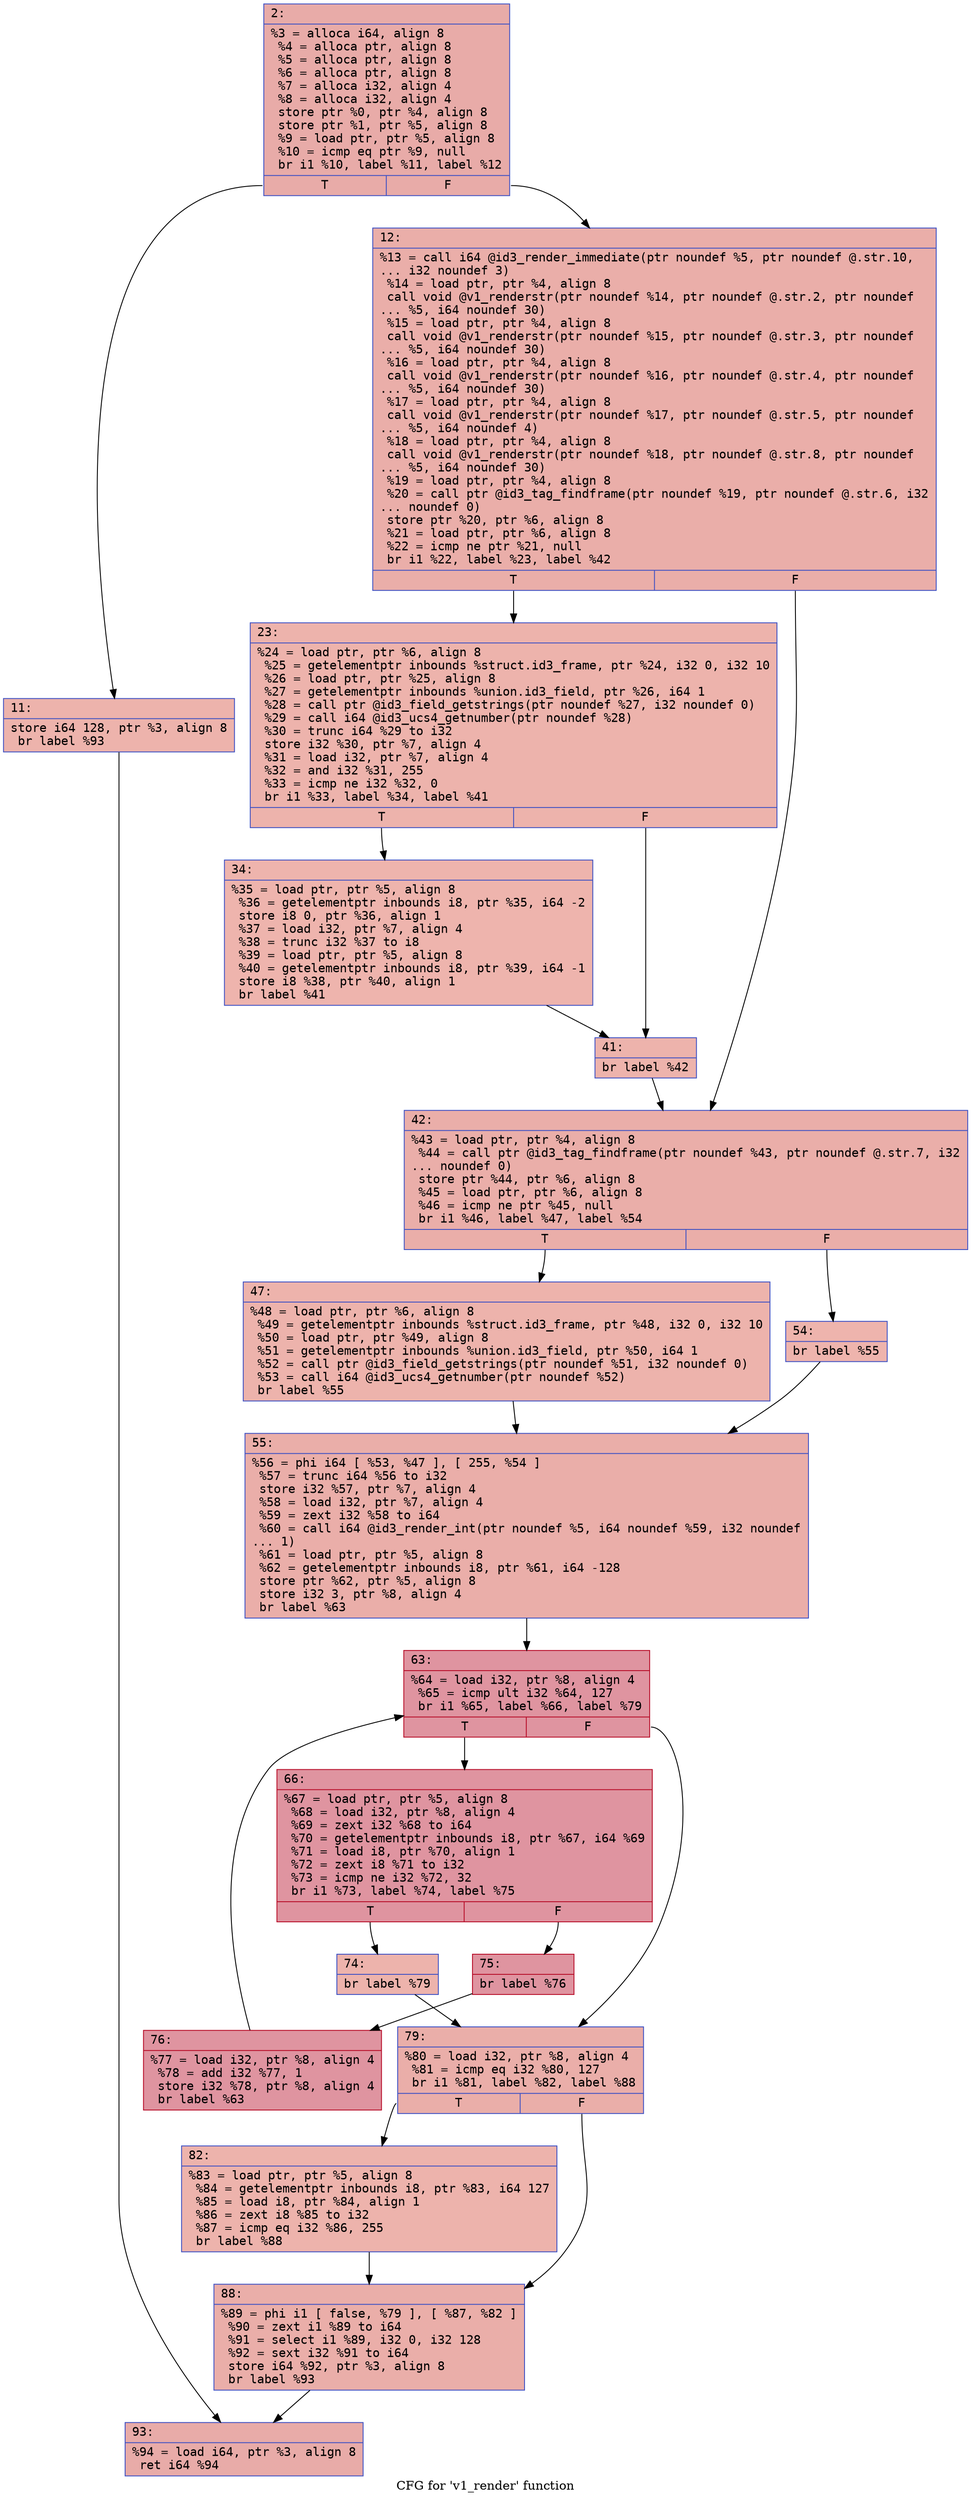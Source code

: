 digraph "CFG for 'v1_render' function" {
	label="CFG for 'v1_render' function";

	Node0x600001497d40 [shape=record,color="#3d50c3ff", style=filled, fillcolor="#cc403a70" fontname="Courier",label="{2:\l|  %3 = alloca i64, align 8\l  %4 = alloca ptr, align 8\l  %5 = alloca ptr, align 8\l  %6 = alloca ptr, align 8\l  %7 = alloca i32, align 4\l  %8 = alloca i32, align 4\l  store ptr %0, ptr %4, align 8\l  store ptr %1, ptr %5, align 8\l  %9 = load ptr, ptr %5, align 8\l  %10 = icmp eq ptr %9, null\l  br i1 %10, label %11, label %12\l|{<s0>T|<s1>F}}"];
	Node0x600001497d40:s0 -> Node0x600001497d90[tooltip="2 -> 11\nProbability 37.50%" ];
	Node0x600001497d40:s1 -> Node0x600001497de0[tooltip="2 -> 12\nProbability 62.50%" ];
	Node0x600001497d90 [shape=record,color="#3d50c3ff", style=filled, fillcolor="#d6524470" fontname="Courier",label="{11:\l|  store i64 128, ptr %3, align 8\l  br label %93\l}"];
	Node0x600001497d90 -> Node0x600001488320[tooltip="11 -> 93\nProbability 100.00%" ];
	Node0x600001497de0 [shape=record,color="#3d50c3ff", style=filled, fillcolor="#d0473d70" fontname="Courier",label="{12:\l|  %13 = call i64 @id3_render_immediate(ptr noundef %5, ptr noundef @.str.10,\l... i32 noundef 3)\l  %14 = load ptr, ptr %4, align 8\l  call void @v1_renderstr(ptr noundef %14, ptr noundef @.str.2, ptr noundef\l... %5, i64 noundef 30)\l  %15 = load ptr, ptr %4, align 8\l  call void @v1_renderstr(ptr noundef %15, ptr noundef @.str.3, ptr noundef\l... %5, i64 noundef 30)\l  %16 = load ptr, ptr %4, align 8\l  call void @v1_renderstr(ptr noundef %16, ptr noundef @.str.4, ptr noundef\l... %5, i64 noundef 30)\l  %17 = load ptr, ptr %4, align 8\l  call void @v1_renderstr(ptr noundef %17, ptr noundef @.str.5, ptr noundef\l... %5, i64 noundef 4)\l  %18 = load ptr, ptr %4, align 8\l  call void @v1_renderstr(ptr noundef %18, ptr noundef @.str.8, ptr noundef\l... %5, i64 noundef 30)\l  %19 = load ptr, ptr %4, align 8\l  %20 = call ptr @id3_tag_findframe(ptr noundef %19, ptr noundef @.str.6, i32\l... noundef 0)\l  store ptr %20, ptr %6, align 8\l  %21 = load ptr, ptr %6, align 8\l  %22 = icmp ne ptr %21, null\l  br i1 %22, label %23, label %42\l|{<s0>T|<s1>F}}"];
	Node0x600001497de0:s0 -> Node0x600001497e30[tooltip="12 -> 23\nProbability 62.50%" ];
	Node0x600001497de0:s1 -> Node0x600001497f20[tooltip="12 -> 42\nProbability 37.50%" ];
	Node0x600001497e30 [shape=record,color="#3d50c3ff", style=filled, fillcolor="#d6524470" fontname="Courier",label="{23:\l|  %24 = load ptr, ptr %6, align 8\l  %25 = getelementptr inbounds %struct.id3_frame, ptr %24, i32 0, i32 10\l  %26 = load ptr, ptr %25, align 8\l  %27 = getelementptr inbounds %union.id3_field, ptr %26, i64 1\l  %28 = call ptr @id3_field_getstrings(ptr noundef %27, i32 noundef 0)\l  %29 = call i64 @id3_ucs4_getnumber(ptr noundef %28)\l  %30 = trunc i64 %29 to i32\l  store i32 %30, ptr %7, align 4\l  %31 = load i32, ptr %7, align 4\l  %32 = and i32 %31, 255\l  %33 = icmp ne i32 %32, 0\l  br i1 %33, label %34, label %41\l|{<s0>T|<s1>F}}"];
	Node0x600001497e30:s0 -> Node0x600001497e80[tooltip="23 -> 34\nProbability 62.50%" ];
	Node0x600001497e30:s1 -> Node0x600001497ed0[tooltip="23 -> 41\nProbability 37.50%" ];
	Node0x600001497e80 [shape=record,color="#3d50c3ff", style=filled, fillcolor="#d8564670" fontname="Courier",label="{34:\l|  %35 = load ptr, ptr %5, align 8\l  %36 = getelementptr inbounds i8, ptr %35, i64 -2\l  store i8 0, ptr %36, align 1\l  %37 = load i32, ptr %7, align 4\l  %38 = trunc i32 %37 to i8\l  %39 = load ptr, ptr %5, align 8\l  %40 = getelementptr inbounds i8, ptr %39, i64 -1\l  store i8 %38, ptr %40, align 1\l  br label %41\l}"];
	Node0x600001497e80 -> Node0x600001497ed0[tooltip="34 -> 41\nProbability 100.00%" ];
	Node0x600001497ed0 [shape=record,color="#3d50c3ff", style=filled, fillcolor="#d6524470" fontname="Courier",label="{41:\l|  br label %42\l}"];
	Node0x600001497ed0 -> Node0x600001497f20[tooltip="41 -> 42\nProbability 100.00%" ];
	Node0x600001497f20 [shape=record,color="#3d50c3ff", style=filled, fillcolor="#d0473d70" fontname="Courier",label="{42:\l|  %43 = load ptr, ptr %4, align 8\l  %44 = call ptr @id3_tag_findframe(ptr noundef %43, ptr noundef @.str.7, i32\l... noundef 0)\l  store ptr %44, ptr %6, align 8\l  %45 = load ptr, ptr %6, align 8\l  %46 = icmp ne ptr %45, null\l  br i1 %46, label %47, label %54\l|{<s0>T|<s1>F}}"];
	Node0x600001497f20:s0 -> Node0x600001497f70[tooltip="42 -> 47\nProbability 62.50%" ];
	Node0x600001497f20:s1 -> Node0x600001488000[tooltip="42 -> 54\nProbability 37.50%" ];
	Node0x600001497f70 [shape=record,color="#3d50c3ff", style=filled, fillcolor="#d6524470" fontname="Courier",label="{47:\l|  %48 = load ptr, ptr %6, align 8\l  %49 = getelementptr inbounds %struct.id3_frame, ptr %48, i32 0, i32 10\l  %50 = load ptr, ptr %49, align 8\l  %51 = getelementptr inbounds %union.id3_field, ptr %50, i64 1\l  %52 = call ptr @id3_field_getstrings(ptr noundef %51, i32 noundef 0)\l  %53 = call i64 @id3_ucs4_getnumber(ptr noundef %52)\l  br label %55\l}"];
	Node0x600001497f70 -> Node0x600001488050[tooltip="47 -> 55\nProbability 100.00%" ];
	Node0x600001488000 [shape=record,color="#3d50c3ff", style=filled, fillcolor="#d8564670" fontname="Courier",label="{54:\l|  br label %55\l}"];
	Node0x600001488000 -> Node0x600001488050[tooltip="54 -> 55\nProbability 100.00%" ];
	Node0x600001488050 [shape=record,color="#3d50c3ff", style=filled, fillcolor="#d0473d70" fontname="Courier",label="{55:\l|  %56 = phi i64 [ %53, %47 ], [ 255, %54 ]\l  %57 = trunc i64 %56 to i32\l  store i32 %57, ptr %7, align 4\l  %58 = load i32, ptr %7, align 4\l  %59 = zext i32 %58 to i64\l  %60 = call i64 @id3_render_int(ptr noundef %5, i64 noundef %59, i32 noundef\l... 1)\l  %61 = load ptr, ptr %5, align 8\l  %62 = getelementptr inbounds i8, ptr %61, i64 -128\l  store ptr %62, ptr %5, align 8\l  store i32 3, ptr %8, align 4\l  br label %63\l}"];
	Node0x600001488050 -> Node0x6000014880a0[tooltip="55 -> 63\nProbability 100.00%" ];
	Node0x6000014880a0 [shape=record,color="#b70d28ff", style=filled, fillcolor="#b70d2870" fontname="Courier",label="{63:\l|  %64 = load i32, ptr %8, align 4\l  %65 = icmp ult i32 %64, 127\l  br i1 %65, label %66, label %79\l|{<s0>T|<s1>F}}"];
	Node0x6000014880a0:s0 -> Node0x6000014880f0[tooltip="63 -> 66\nProbability 96.88%" ];
	Node0x6000014880a0:s1 -> Node0x600001488230[tooltip="63 -> 79\nProbability 3.12%" ];
	Node0x6000014880f0 [shape=record,color="#b70d28ff", style=filled, fillcolor="#b70d2870" fontname="Courier",label="{66:\l|  %67 = load ptr, ptr %5, align 8\l  %68 = load i32, ptr %8, align 4\l  %69 = zext i32 %68 to i64\l  %70 = getelementptr inbounds i8, ptr %67, i64 %69\l  %71 = load i8, ptr %70, align 1\l  %72 = zext i8 %71 to i32\l  %73 = icmp ne i32 %72, 32\l  br i1 %73, label %74, label %75\l|{<s0>T|<s1>F}}"];
	Node0x6000014880f0:s0 -> Node0x600001488140[tooltip="66 -> 74\nProbability 3.12%" ];
	Node0x6000014880f0:s1 -> Node0x600001488190[tooltip="66 -> 75\nProbability 96.88%" ];
	Node0x600001488140 [shape=record,color="#3d50c3ff", style=filled, fillcolor="#d6524470" fontname="Courier",label="{74:\l|  br label %79\l}"];
	Node0x600001488140 -> Node0x600001488230[tooltip="74 -> 79\nProbability 100.00%" ];
	Node0x600001488190 [shape=record,color="#b70d28ff", style=filled, fillcolor="#b70d2870" fontname="Courier",label="{75:\l|  br label %76\l}"];
	Node0x600001488190 -> Node0x6000014881e0[tooltip="75 -> 76\nProbability 100.00%" ];
	Node0x6000014881e0 [shape=record,color="#b70d28ff", style=filled, fillcolor="#b70d2870" fontname="Courier",label="{76:\l|  %77 = load i32, ptr %8, align 4\l  %78 = add i32 %77, 1\l  store i32 %78, ptr %8, align 4\l  br label %63\l}"];
	Node0x6000014881e0 -> Node0x6000014880a0[tooltip="76 -> 63\nProbability 100.00%" ];
	Node0x600001488230 [shape=record,color="#3d50c3ff", style=filled, fillcolor="#d0473d70" fontname="Courier",label="{79:\l|  %80 = load i32, ptr %8, align 4\l  %81 = icmp eq i32 %80, 127\l  br i1 %81, label %82, label %88\l|{<s0>T|<s1>F}}"];
	Node0x600001488230:s0 -> Node0x600001488280[tooltip="79 -> 82\nProbability 50.00%" ];
	Node0x600001488230:s1 -> Node0x6000014882d0[tooltip="79 -> 88\nProbability 50.00%" ];
	Node0x600001488280 [shape=record,color="#3d50c3ff", style=filled, fillcolor="#d6524470" fontname="Courier",label="{82:\l|  %83 = load ptr, ptr %5, align 8\l  %84 = getelementptr inbounds i8, ptr %83, i64 127\l  %85 = load i8, ptr %84, align 1\l  %86 = zext i8 %85 to i32\l  %87 = icmp eq i32 %86, 255\l  br label %88\l}"];
	Node0x600001488280 -> Node0x6000014882d0[tooltip="82 -> 88\nProbability 100.00%" ];
	Node0x6000014882d0 [shape=record,color="#3d50c3ff", style=filled, fillcolor="#d0473d70" fontname="Courier",label="{88:\l|  %89 = phi i1 [ false, %79 ], [ %87, %82 ]\l  %90 = zext i1 %89 to i64\l  %91 = select i1 %89, i32 0, i32 128\l  %92 = sext i32 %91 to i64\l  store i64 %92, ptr %3, align 8\l  br label %93\l}"];
	Node0x6000014882d0 -> Node0x600001488320[tooltip="88 -> 93\nProbability 100.00%" ];
	Node0x600001488320 [shape=record,color="#3d50c3ff", style=filled, fillcolor="#cc403a70" fontname="Courier",label="{93:\l|  %94 = load i64, ptr %3, align 8\l  ret i64 %94\l}"];
}

